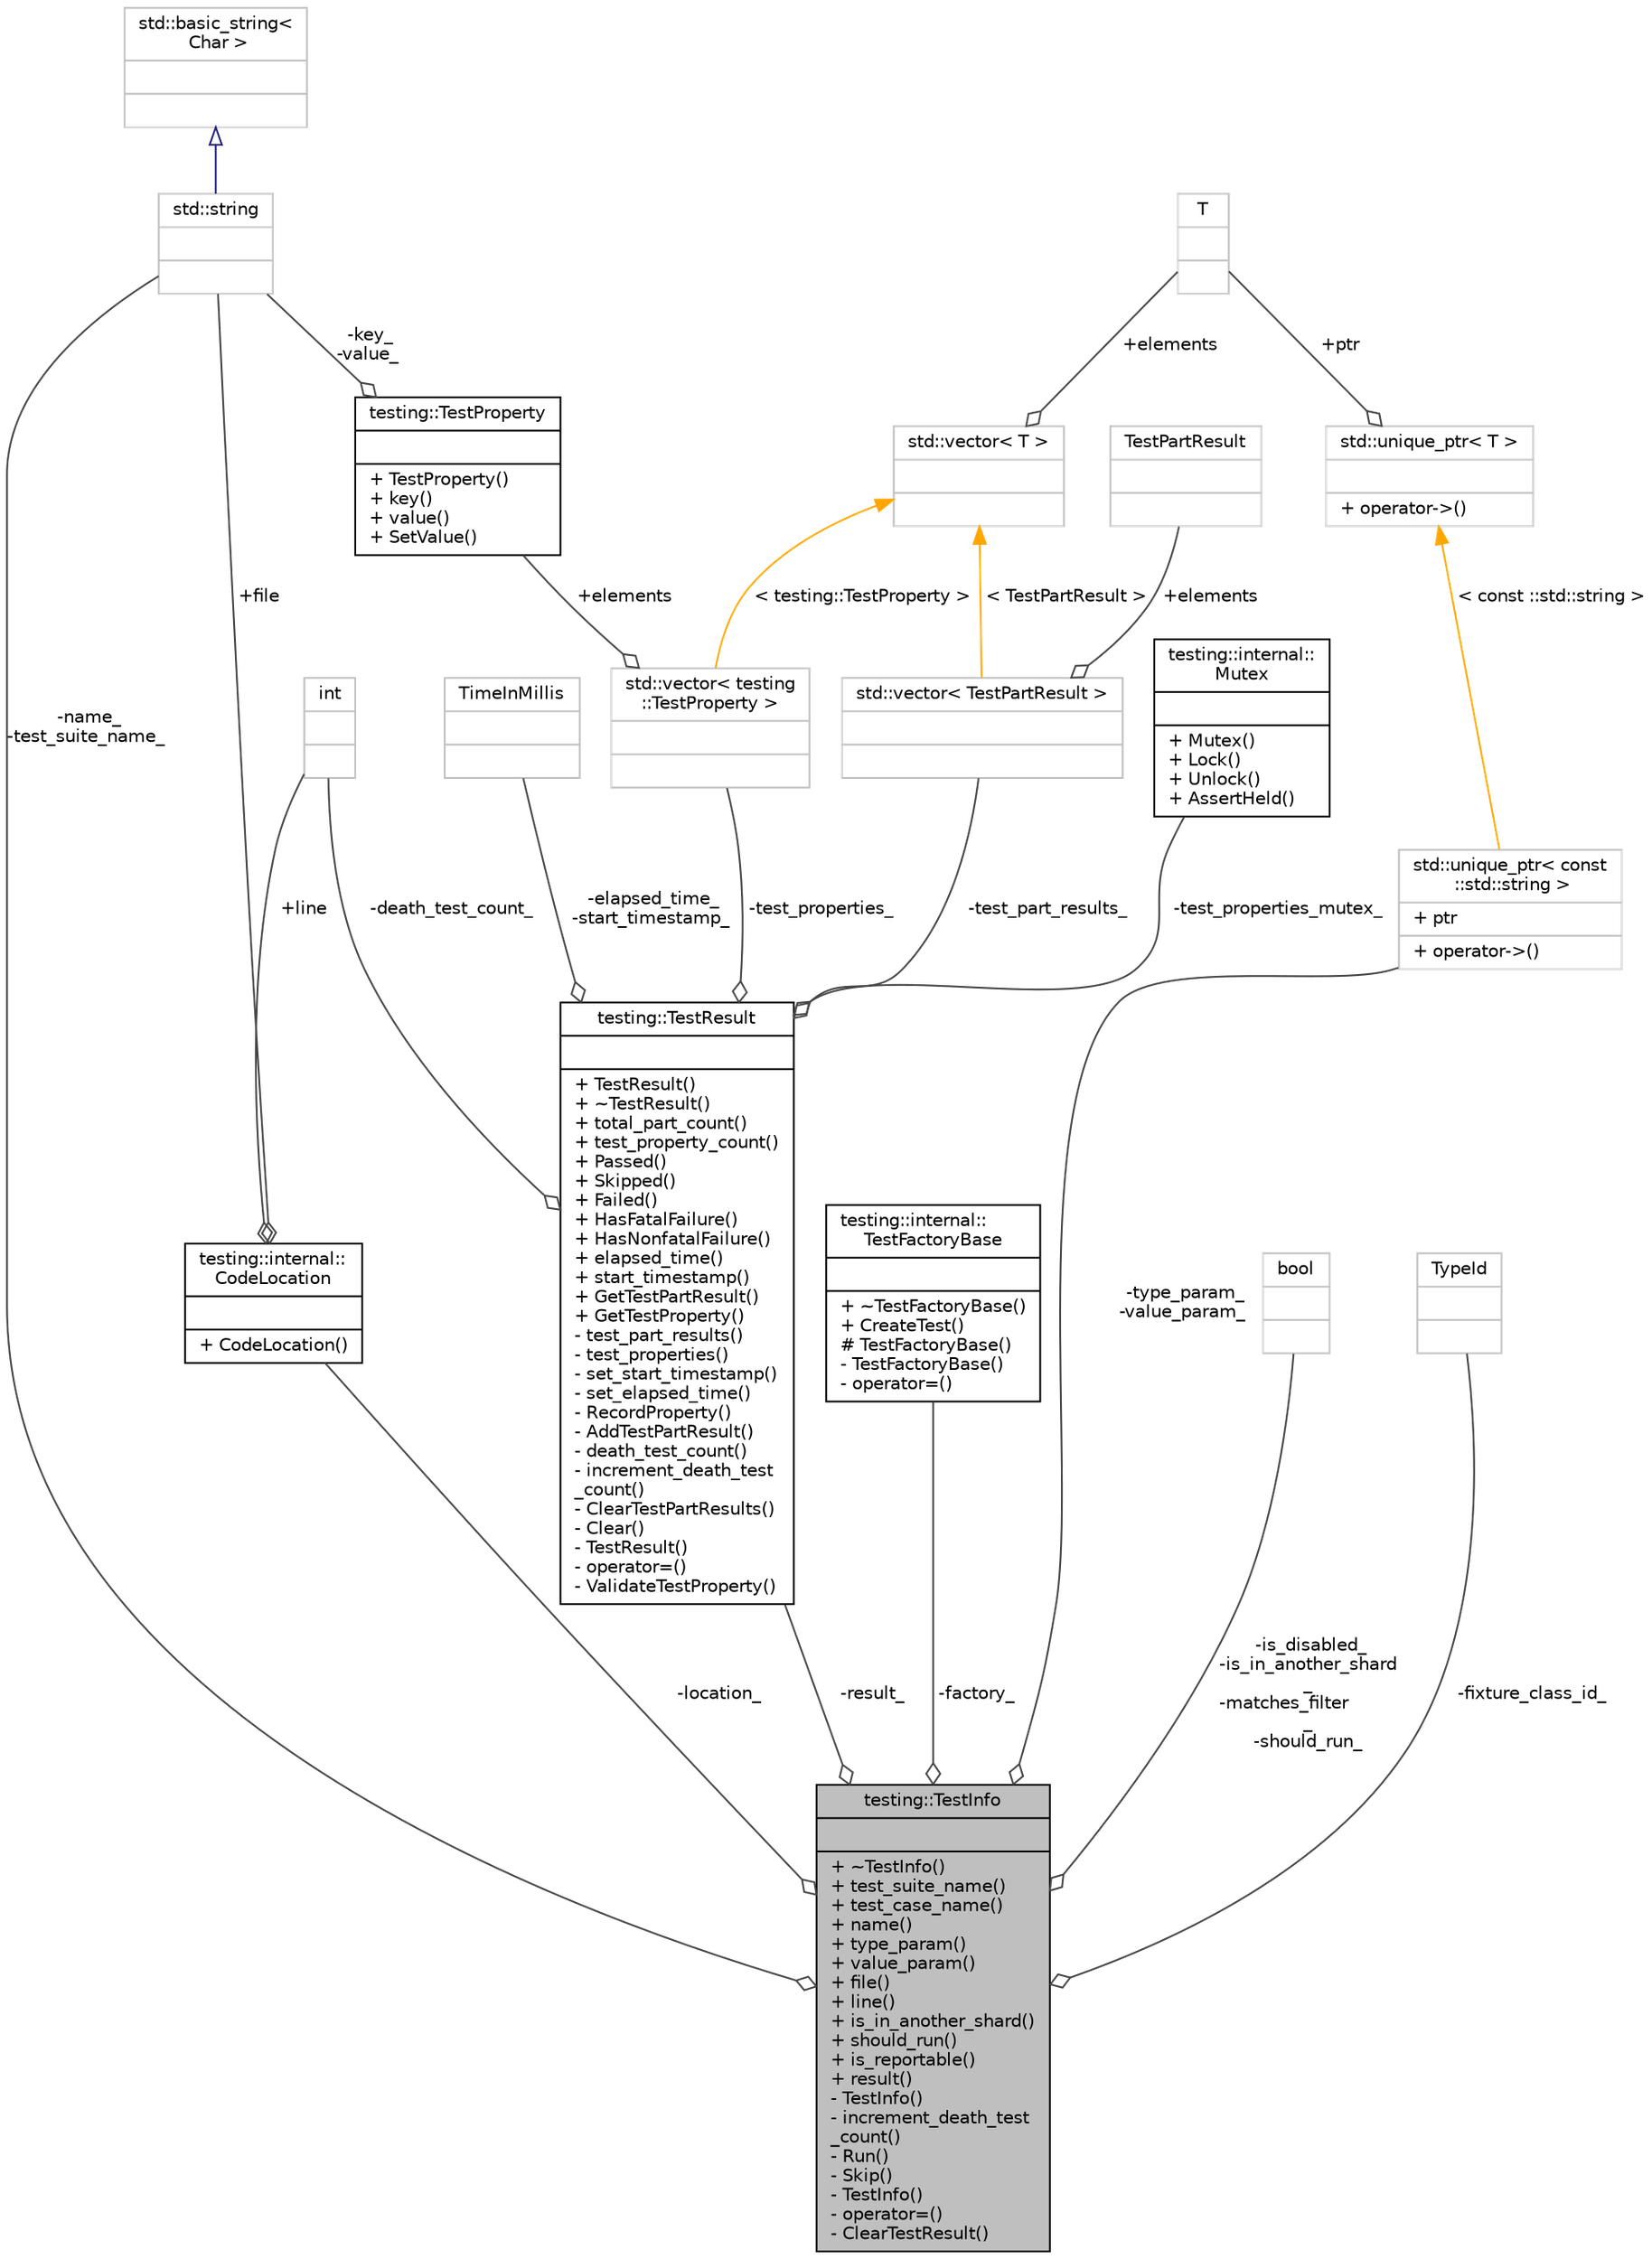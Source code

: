 digraph "testing::TestInfo"
{
 // LATEX_PDF_SIZE
  bgcolor="transparent";
  edge [fontname="Helvetica",fontsize="10",labelfontname="Helvetica",labelfontsize="10"];
  node [fontname="Helvetica",fontsize="10",shape=record];
  Node1 [label="{testing::TestInfo\n||+ ~TestInfo()\l+ test_suite_name()\l+ test_case_name()\l+ name()\l+ type_param()\l+ value_param()\l+ file()\l+ line()\l+ is_in_another_shard()\l+ should_run()\l+ is_reportable()\l+ result()\l- TestInfo()\l- increment_death_test\l_count()\l- Run()\l- Skip()\l- TestInfo()\l- operator=()\l- ClearTestResult()\l}",height=0.2,width=0.4,color="black", fillcolor="grey75", style="filled", fontcolor="black",tooltip=" "];
  Node2 -> Node1 [color="grey25",fontsize="10",style="solid",label=" -result_" ,arrowhead="odiamond",fontname="Helvetica"];
  Node2 [label="{testing::TestResult\n||+ TestResult()\l+ ~TestResult()\l+ total_part_count()\l+ test_property_count()\l+ Passed()\l+ Skipped()\l+ Failed()\l+ HasFatalFailure()\l+ HasNonfatalFailure()\l+ elapsed_time()\l+ start_timestamp()\l+ GetTestPartResult()\l+ GetTestProperty()\l- test_part_results()\l- test_properties()\l- set_start_timestamp()\l- set_elapsed_time()\l- RecordProperty()\l- AddTestPartResult()\l- death_test_count()\l- increment_death_test\l_count()\l- ClearTestPartResults()\l- Clear()\l- TestResult()\l- operator=()\l- ValidateTestProperty()\l}",height=0.2,width=0.4,color="black",URL="$classtesting_1_1TestResult.html",tooltip=" "];
  Node3 -> Node2 [color="grey25",fontsize="10",style="solid",label=" -test_properties_mutex_" ,arrowhead="odiamond",fontname="Helvetica"];
  Node3 [label="{testing::internal::\lMutex\n||+ Mutex()\l+ Lock()\l+ Unlock()\l+ AssertHeld()\l}",height=0.2,width=0.4,color="black",URL="$classtesting_1_1internal_1_1Mutex.html",tooltip=" "];
  Node4 -> Node2 [color="grey25",fontsize="10",style="solid",label=" -test_properties_" ,arrowhead="odiamond",fontname="Helvetica"];
  Node4 [label="{std::vector\< testing\l::TestProperty \>\n||}",height=0.2,width=0.4,color="grey75",tooltip=" "];
  Node5 -> Node4 [color="grey25",fontsize="10",style="solid",label=" +elements" ,arrowhead="odiamond",fontname="Helvetica"];
  Node5 [label="{testing::TestProperty\n||+ TestProperty()\l+ key()\l+ value()\l+ SetValue()\l}",height=0.2,width=0.4,color="black",URL="$classtesting_1_1TestProperty.html",tooltip=" "];
  Node6 -> Node5 [color="grey25",fontsize="10",style="solid",label=" -key_\n-value_" ,arrowhead="odiamond",fontname="Helvetica"];
  Node6 [label="{std::string\n||}",height=0.2,width=0.4,color="grey75",tooltip=" "];
  Node7 -> Node6 [dir="back",color="midnightblue",fontsize="10",style="solid",arrowtail="onormal",fontname="Helvetica"];
  Node7 [label="{std::basic_string\<\l Char \>\n||}",height=0.2,width=0.4,color="grey75",tooltip=" "];
  Node8 -> Node4 [dir="back",color="orange",fontsize="10",style="solid",label=" \< testing::TestProperty \>" ,fontname="Helvetica"];
  Node8 [label="{std::vector\< T \>\n||}",height=0.2,width=0.4,color="grey75",tooltip=" "];
  Node9 -> Node8 [color="grey25",fontsize="10",style="solid",label=" +elements" ,arrowhead="odiamond",fontname="Helvetica"];
  Node9 [label="{T\n||}",height=0.2,width=0.4,color="grey75",tooltip=" "];
  Node10 -> Node2 [color="grey25",fontsize="10",style="solid",label=" -death_test_count_" ,arrowhead="odiamond",fontname="Helvetica"];
  Node10 [label="{int\n||}",height=0.2,width=0.4,color="grey75",tooltip=" "];
  Node11 -> Node2 [color="grey25",fontsize="10",style="solid",label=" -elapsed_time_\n-start_timestamp_" ,arrowhead="odiamond",fontname="Helvetica"];
  Node11 [label="{TimeInMillis\n||}",height=0.2,width=0.4,color="grey75",tooltip=" "];
  Node12 -> Node2 [color="grey25",fontsize="10",style="solid",label=" -test_part_results_" ,arrowhead="odiamond",fontname="Helvetica"];
  Node12 [label="{std::vector\< TestPartResult \>\n||}",height=0.2,width=0.4,color="grey75",tooltip=" "];
  Node13 -> Node12 [color="grey25",fontsize="10",style="solid",label=" +elements" ,arrowhead="odiamond",fontname="Helvetica"];
  Node13 [label="{TestPartResult\n||}",height=0.2,width=0.4,color="grey75",tooltip=" "];
  Node8 -> Node12 [dir="back",color="orange",fontsize="10",style="solid",label=" \< TestPartResult \>" ,fontname="Helvetica"];
  Node14 -> Node1 [color="grey25",fontsize="10",style="solid",label=" -type_param_\n-value_param_" ,arrowhead="odiamond",fontname="Helvetica"];
  Node14 [label="{std::unique_ptr\< const\l ::std::string \>\n|+ ptr\l|+ operator-\>()\l}",height=0.2,width=0.4,color="grey75",tooltip=" "];
  Node15 -> Node14 [dir="back",color="orange",fontsize="10",style="solid",label=" \< const ::std::string \>" ,fontname="Helvetica"];
  Node15 [label="{std::unique_ptr\< T \>\n||+ operator-\>()\l}",height=0.2,width=0.4,color="grey75",tooltip=" "];
  Node9 -> Node15 [color="grey25",fontsize="10",style="solid",label=" +ptr" ,arrowhead="odiamond",fontname="Helvetica"];
  Node16 -> Node1 [color="grey25",fontsize="10",style="solid",label=" -factory_" ,arrowhead="odiamond",fontname="Helvetica"];
  Node16 [label="{testing::internal::\lTestFactoryBase\n||+ ~TestFactoryBase()\l+ CreateTest()\l# TestFactoryBase()\l- TestFactoryBase()\l- operator=()\l}",height=0.2,width=0.4,color="black",URL="$classtesting_1_1internal_1_1TestFactoryBase.html",tooltip=" "];
  Node17 -> Node1 [color="grey25",fontsize="10",style="solid",label=" -location_" ,arrowhead="odiamond",fontname="Helvetica"];
  Node17 [label="{testing::internal::\lCodeLocation\n||+ CodeLocation()\l}",height=0.2,width=0.4,color="black",URL="$structtesting_1_1internal_1_1CodeLocation.html",tooltip=" "];
  Node10 -> Node17 [color="grey25",fontsize="10",style="solid",label=" +line" ,arrowhead="odiamond",fontname="Helvetica"];
  Node6 -> Node17 [color="grey25",fontsize="10",style="solid",label=" +file" ,arrowhead="odiamond",fontname="Helvetica"];
  Node18 -> Node1 [color="grey25",fontsize="10",style="solid",label=" -is_disabled_\n-is_in_another_shard\l_\n-matches_filter\l_\n-should_run_" ,arrowhead="odiamond",fontname="Helvetica"];
  Node18 [label="{bool\n||}",height=0.2,width=0.4,color="grey75",tooltip=" "];
  Node6 -> Node1 [color="grey25",fontsize="10",style="solid",label=" -name_\n-test_suite_name_" ,arrowhead="odiamond",fontname="Helvetica"];
  Node19 -> Node1 [color="grey25",fontsize="10",style="solid",label=" -fixture_class_id_" ,arrowhead="odiamond",fontname="Helvetica"];
  Node19 [label="{TypeId\n||}",height=0.2,width=0.4,color="grey75",tooltip=" "];
}
